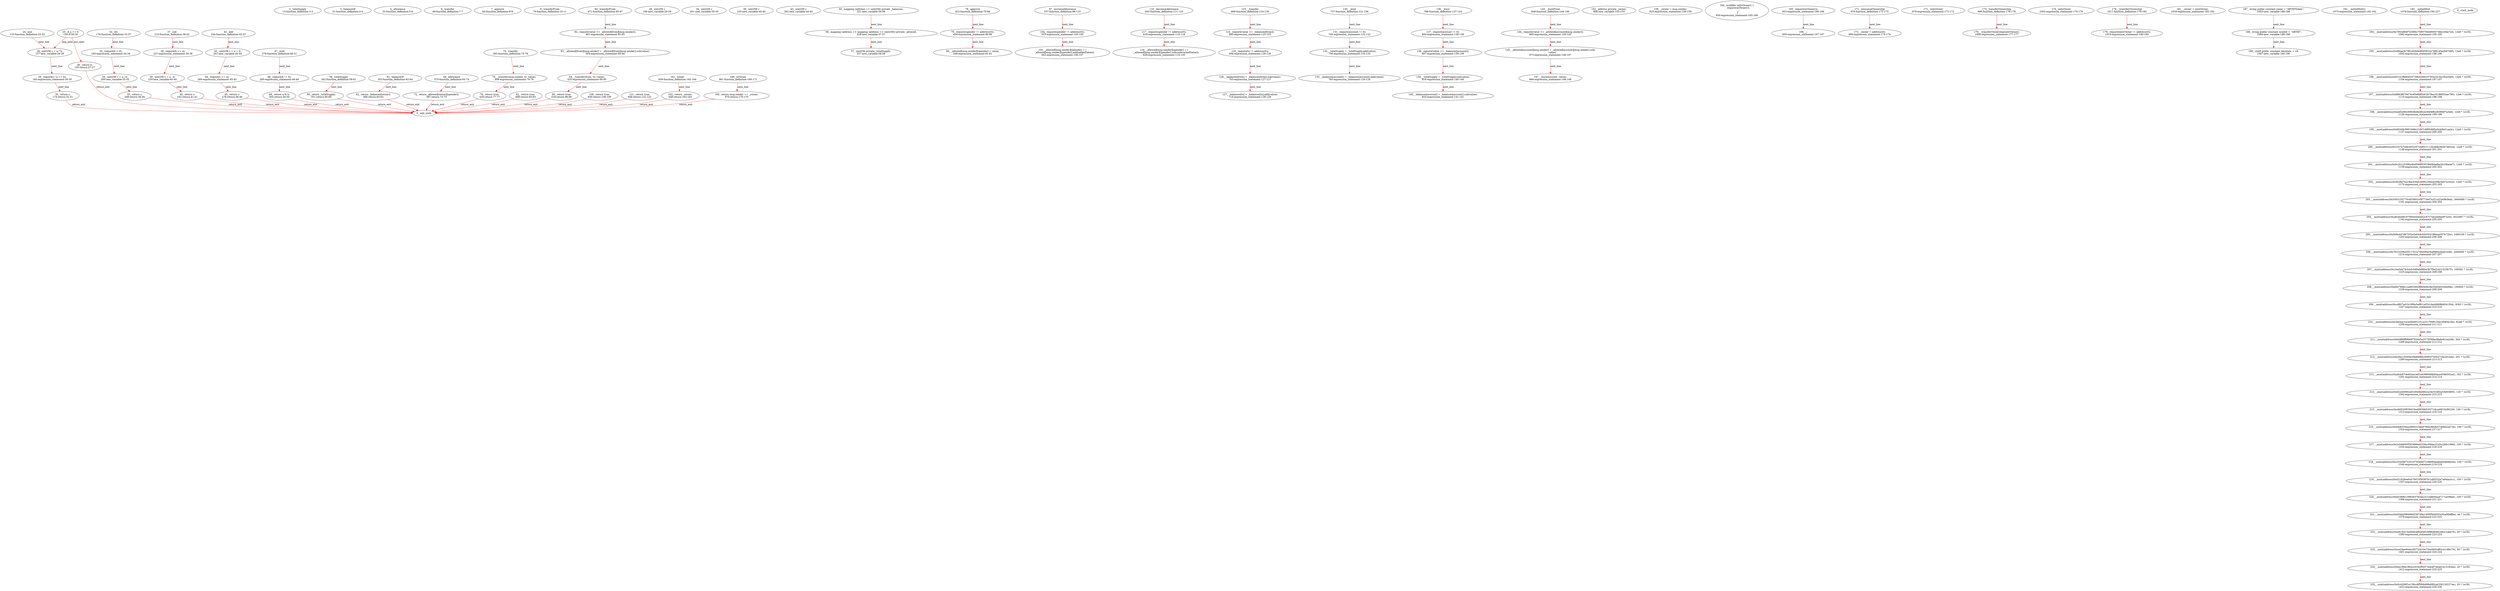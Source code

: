 digraph  {
13 [label="2_ totalSupply\n13-function_definition-3-3", type_label=function_definition];
21 [label="3_ balanceOf\n21-function_definition-4-4", type_label=function_definition];
33 [label="4_ allowance\n33-function_definition-5-6", type_label=function_definition];
49 [label="6_ transfer\n49-function_definition-7-7", type_label=function_definition];
64 [label="7_ approve\n64-function_definition-8-9", type_label=function_definition];
79 [label="9_ transferFrom\n79-function_definition-10-11", type_label=function_definition];
133 [label="24_ mul\n133-function_definition-25-32", type_label=function_definition];
150 [label="25_ if_a == 0\n150-if-26-28", type_label=if];
155 [label="26_ return 0;\n155-return-27-27", type_label=return];
157 [label="28_ uint256 c = a * b;\n157-new_variable-29-29", type_label=new_variable];
158 [label="28_ uint256 c\n158-new_variable-29-29", type_label=new_variable];
165 [label="29_ require(c / a == b);\n165-expression_statement-30-30", type_label=expression_statement];
174 [label="30_ return c;\n174-return-31-31", type_label=return];
176 [label="32_ div\n176-function_definition-33-37", type_label=function_definition];
193 [label="33_ require(b > 0);\n193-expression_statement-34-34", type_label=expression_statement];
200 [label="34_ uint256 c = a / b;\n200-new_variable-35-35", type_label=new_variable];
201 [label="34_ uint256 c\n201-new_variable-35-35", type_label=new_variable];
208 [label="35_ return c;\n208-return-36-36", type_label=return];
210 [label="37_ sub\n210-function_definition-38-42", type_label=function_definition];
227 [label="38_ require(b <= a);\n227-expression_statement-39-39", type_label=expression_statement];
234 [label="39_ uint256 c = a - b;\n234-new_variable-40-40", type_label=new_variable];
235 [label="39_ uint256 c\n235-new_variable-40-40", type_label=new_variable];
242 [label="40_ return c;\n242-return-41-41", type_label=return];
244 [label="42_ add\n244-function_definition-43-47", type_label=function_definition];
261 [label="43_ uint256 c = a + b;\n261-new_variable-44-44", type_label=new_variable];
262 [label="43_ uint256 c\n262-new_variable-44-44", type_label=new_variable];
269 [label="44_ require(c >= a);\n269-expression_statement-45-45", type_label=expression_statement];
276 [label="45_ return c;\n276-return-46-46", type_label=return];
278 [label="47_ mod\n278-function_definition-48-51", type_label=function_definition];
295 [label="48_ require(b != 0);\n295-expression_statement-49-49", type_label=expression_statement];
302 [label="49_ return a % b;\n302-return-50-50", type_label=return];
321 [label="55_ mapping (address => uint256) private _balances;\n321-new_variable-56-56", type_label=new_variable];
328 [label="56_ mapping (address => mapping (address => uint256)) private _allowed;\n328-new_variable-57-57", type_label=new_variable];
337 [label="57_ uint256 private _totalSupply;\n337-new_variable-58-58", type_label=new_variable];
342 [label="58_ totalSupply\n342-function_definition-59-61", type_label=function_definition];
351 [label="59_ return _totalSupply;\n351-return-60-60", type_label=return];
353 [label="61_ balanceOf\n353-function_definition-62-64", type_label=function_definition];
366 [label="62_ return _balances[owner];\n366-return-63-63", type_label=return];
370 [label="64_ allowance\n370-function_definition-65-74", type_label=function_definition];
387 [label="72_ return _allowed[owner][spender];\n387-return-73-73", type_label=return];
393 [label="74_ transfer\n393-function_definition-75-78", type_label=function_definition];
409 [label="75_ _transfer(msg.sender, to, value);\n409-expression_statement-76-76", type_label=expression_statement];
420 [label="76_ return true;\n420-return-77-77", type_label=return];
423 [label="78_ approve\n423-function_definition-79-84", type_label=function_definition];
439 [label="79_ require(spender != address(0));\n439-expression_statement-80-80", type_label=expression_statement];
448 [label="80_ _allowed[msg.sender][spender] = value;\n448-expression_statement-81-81", type_label=expression_statement];
468 [label="82_ return true;\n468-return-83-83", type_label=return];
471 [label="84_ transferFrom\n471-function_definition-85-97", type_label=function_definition];
491 [label="92_ require(value <= _allowed[from][msg.sender]);\n491-expression_statement-93-93", type_label=expression_statement];
504 [label="93_ _allowed[from][msg.sender] = _allowed[from][msg.sender].sub(value);\n504-expression_statement-94-94", type_label=expression_statement];
525 [label="94_ _transfer(from, to, value);\n525-expression_statement-95-95", type_label=expression_statement];
534 [label="95_ return true;\n534-return-96-96", type_label=return];
537 [label="97_ increaseAllowance\n537-function_definition-98-110", type_label=function_definition];
553 [label="104_ require(spender != address(0));\n553-expression_statement-105-105", type_label=expression_statement];
562 [label="105_ _allowed[msg.sender][spender] = (\n      _allowed[msg.sender][spender].add(addedValue));\n562-expression_statement-106-107", type_label=expression_statement];
600 [label="108_ return true;\n600-return-109-109", type_label=return];
603 [label="110_ decreaseAllowance\n603-function_definition-111-123", type_label=function_definition];
619 [label="117_ require(spender != address(0));\n619-expression_statement-118-118", type_label=expression_statement];
628 [label="118_ _allowed[msg.sender][spender] = (\n      _allowed[msg.sender][spender].sub(subtractedValue));\n628-expression_statement-119-120", type_label=expression_statement];
666 [label="121_ return true;\n666-return-122-122", type_label=return];
669 [label="123_ _transfer\n669-function_definition-124-130", type_label=function_definition];
685 [label="124_ require(value <= _balances[from]);\n685-expression_statement-125-125", type_label=expression_statement];
694 [label="125_ require(to != address(0));\n694-expression_statement-126-126", type_label=expression_statement];
703 [label="126_ _balances[from] = _balances[from].sub(value);\n703-expression_statement-127-127", type_label=expression_statement];
716 [label="127_ _balances[to] = _balances[to].add(value);\n716-expression_statement-128-128", type_label=expression_statement];
737 [label="130_ _mint\n737-function_definition-131-136", type_label=function_definition];
749 [label="131_ require(account != 0);\n749-expression_statement-132-132", type_label=expression_statement];
756 [label="132_ _totalSupply = _totalSupply.add(value);\n756-expression_statement-133-133", type_label=expression_statement];
765 [label="133_ _balances[account] = _balances[account].add(value);\n765-expression_statement-134-134", type_label=expression_statement];
788 [label="136_ _burn\n788-function_definition-137-143", type_label=function_definition];
800 [label="137_ require(account != 0);\n800-expression_statement-138-138", type_label=expression_statement];
807 [label="138_ require(value <= _balances[account]);\n807-expression_statement-139-139", type_label=expression_statement];
816 [label="139_ _totalSupply = _totalSupply.sub(value);\n816-expression_statement-140-140", type_label=expression_statement];
825 [label="140_ _balances[account] = _balances[account].sub(value);\n825-expression_statement-141-141", type_label=expression_statement];
848 [label="143_ _burnFrom\n848-function_definition-144-149", type_label=function_definition];
860 [label="144_ require(value <= _allowed[account][msg.sender]);\n860-expression_statement-145-145", type_label=expression_statement];
873 [label="145_ _allowed[account][msg.sender] = _allowed[account][msg.sender].sub(\n      value);\n873-expression_statement-146-147", type_label=expression_statement];
894 [label="147_ _burn(account, value);\n894-expression_statement-148-148", type_label=expression_statement];
908 [label="152_ address private _owner;\n908-new_variable-153-153", type_label=new_variable];
925 [label="158_ _owner = msg.sender;\n925-expression_statement-159-159", type_label=expression_statement];
939 [label="161_ owner\n939-function_definition-162-164", type_label=function_definition];
948 [label="162_ return _owner;\n948-return-163-163", type_label=return];
950 [label="164_ modifier onlyOwner() {\n    require(isOwner());\n    _;\n  }\n950-expression_statement-165-168", type_label=expression_statement];
953 [label="165_ require(isOwner());\n953-expression_statement-166-166", type_label=expression_statement];
959 [label="166_ _;\n959-expression_statement-167-167", type_label=expression_statement];
961 [label="168_ isOwner\n961-function_definition-169-171", type_label=function_definition];
970 [label="169_ return msg.sender == _owner;\n970-return-170-170", type_label=return];
976 [label="171_ renounceOwnership\n976-function_definition-172-175", type_label=function_definition];
979 [label="171_ onlyOwner\n979-expression_statement-172-172", type_label=expression_statement];
990 [label="173_ _owner = address(0);\n990-expression_statement-174-174", type_label=expression_statement];
996 [label="175_ transferOwnership\n996-function_definition-176-178", type_label=function_definition];
1003 [label="175_ onlyOwner\n1003-expression_statement-176-176", type_label=expression_statement];
1006 [label="176_ _transferOwnership(newOwner);\n1006-expression_statement-177-177", type_label=expression_statement];
1011 [label="178_ _transferOwnership\n1011-function_definition-179-183", type_label=function_definition];
1019 [label="179_ require(newOwner != address(0));\n1019-expression_statement-180-180", type_label=expression_statement];
1034 [label="181_ _owner = newOwner;\n1034-expression_statement-182-182", type_label=expression_statement];
1053 [label="187_ string public constant name = \"ARTIDToken\";\n1053-new_variable-188-188", type_label=new_variable];
1060 [label="188_ string public constant symbol = \"ARTID\";\n1060-new_variable-189-189", type_label=new_variable];
1067 [label="189_ uint8 public constant decimals = 18;\n1067-new_variable-190-190", type_label=new_variable];
1075 [label="191_ _initialMint();\n1075-expression_statement-192-192", type_label=expression_statement];
1078 [label="193_ _initialMint\n1078-function_definition-194-227", type_label=function_definition];
1082 [label="194_ _mint(address(0x7003d8df7b38f4c758975fd4800574fecc0da7cd), 12e6 * 1e18);\n1082-expression_statement-195-195", type_label=expression_statement];
1093 [label="195_ _mint(address(0xdfdaa3b74fcc65b9e90d5922a74f8140a2b67d0f), 12e6 * 1e18);\n1093-expression_statement-196-196", type_label=expression_statement];
1104 [label="196_ _mint(address(0x0141f8d84f25739e426fd19783a1ec3a1f5a35e0), 12e6 * 1e18);\n1104-expression_statement-197-197", type_label=expression_statement];
1115 [label="197_ _mint(address(0x8863f676474c65e9b85dc2b7fee16188503ae790), 12e6 * 1e18);\n1115-expression_statement-198-198", type_label=expression_statement];
1126 [label="198_ _mint(address(0xabf2e86c69648e9ed6cd284f4f82df3f9df7a3dd), 12e6 * 1e18);\n1126-expression_statement-199-199", type_label=expression_statement];
1137 [label="199_ _mint(address(0x66348c99019d6c21fe7c4f954fd5a5cb0b41aa2c), 12e6 * 1e18);\n1137-expression_statement-200-200", type_label=expression_statement];
1148 [label="200_ _mint(address(0x3257b7ebb5e52c67cdd0c1112b28db362b7463cd), 12e6 * 1e18);\n1148-expression_statement-201-201", type_label=expression_statement];
1159 [label="201_ _mint(address(0x0c26122396a4bd59d855f19b69dadba3b19ba4d7), 12e6 * 1e18);\n1159-expression_statement-202-202", type_label=expression_statement];
1170 [label="202_ _mint(address(0x5b38e7b2c9ac03fa53e96220dcd299e3b47e1624), 12e6 * 1e18);\n1170-expression_statement-203-203", type_label=expression_statement];
1181 [label="203_ _mint(address(0x5593105770cd53802c067734d7e321e22e08c9a4), 3949480 * 1e18);\n1181-expression_statement-204-204", type_label=expression_statement];
1192 [label="204_ _mint(address(0xa8cdeef81970f44444eeb2c87c7eb2eb9a097a34), 3022807 * 1e18);\n1192-expression_statement-205-205", type_label=expression_statement];
1203 [label="205_ _mint(address(0x0b9e4d7d67552a3a044cbdc024188eaa057b72bc), 2400100 * 1e18);\n1203-expression_statement-206-206", type_label=expression_statement];
1214 [label="206_ _mint(address(0x7631029bd3f117b1a746506a04af966a5ede1b46), 2400000 * 1e18);\n1214-expression_statement-207-207", type_label=expression_statement];
1225 [label="207_ _mint(address(0x1ba5d47dcb2dc5d0afa86be3b7f5e2c421525b75), 109391 * 1e18);\n1225-expression_statement-208-208", type_label=expression_statement];
1236 [label="208_ _mint(address(0xb847988c1ea802842ff89466c8a35d5d052840bb), 100000 * 1e18);\n1236-expression_statement-209-209", type_label=expression_statement];
1247 [label="209_ _mint(address(0xcd807ad1b19f9a5a9fc1af1b1da448696d041504), 8363 * 1e18);\n1247-expression_statement-210-210", type_label=expression_statement];
1258 [label="210_ _mint(address(0x3ed4ac1eced4bd01c51a2317609120a16b85e19e), 8248 * 1e18);\n1258-expression_statement-211-211", type_label=expression_statement];
1269 [label="211_ _mint(address(0xfc886ff0fb687826e5a2572f366e38a6e81ea249), 364 * 1e18);\n1269-expression_statement-212-212", type_label=expression_statement];
1280 [label="212_ _mint(address(0xc6a1c5c60ecf4d6bf8b340f207505272fa281ede), 201 * 1e18);\n1280-expression_statement-213-213", type_label=expression_statement];
1291 [label="213_ _mint(address(0xa8cb97cbd42acca81eb3680d9b94ace459b502a2), 182 * 1e18);\n1291-expression_statement-214-214", type_label=expression_statement];
1302 [label="214_ _mint(address(0xf22e45982ed32849ee8fe2a342534f2a53b93695), 120 * 1e18);\n1302-expression_statement-215-215", type_label=expression_statement];
1313 [label="215_ _mint(address(0xe9d520f036d16a48636bf16371dcce0819cf6229), 100 * 1e18);\n1313-expression_statement-216-216", type_label=expression_statement];
1324 [label="216_ _mint(address(0x84d6339aa4900310aa9780ec66db57c88d2cd734), 100 * 1e18);\n1324-expression_statement-217-217", type_label=expression_statement];
1335 [label="217_ _mint(address(0x2c049093f263669a432dac59dac31d3c2b9c1996), 100 * 1e18);\n1335-expression_statement-218-218", type_label=expression_statement];
1346 [label="218_ _mint(address(0x23345fd753519795b9d7238690ababbb0469eb3e), 100 * 1e18);\n1346-expression_statement-219-219", type_label=expression_statement];
1357 [label="219_ _mint(address(0x421926ee0cb7941058387fc1a85532e7a94aa3c1), 100 * 1e18);\n1357-expression_statement-220-220", type_label=expression_statement];
1368 [label="220_ _mint(address(0x82389b139658378cdec2c1ed600aa4717ca59fad), 100 * 1e18);\n1368-expression_statement-221-221", type_label=expression_statement];
1379 [label="221_ _mint(address(0x93bb098498d538749a1d00f564555430a06bffbe), 44 * 1e18);\n1379-expression_statement-222-222", type_label=expression_statement];
1390 [label="222_ _mint(address(0xe619413a56bfcafbb84916f86d646248cc1abe76), 30 * 1e18);\n1390-expression_statement-223-223", type_label=expression_statement];
1401 [label="223_ _mint(address(0xce2dae844a2f473cb10e72ea5b5cd82ce1c86c76), 30 * 1e18);\n1401-expression_statement-224-224", type_label=expression_statement];
1412 [label="224_ _mint(address(0xbd189a18b2cc01bcf00574ee4f7ddad1e15183ee), 20 * 1e18);\n1412-expression_statement-225-225", type_label=expression_statement];
1423 [label="225_ _mint(address(0x0c4206f1e138cc8f584b89b6f62a4330120237ee), 20 * 1e18);\n1423-expression_statement-226-226", type_label=expression_statement];
1 [label="0_ start_node", type_label=start];
2 [label="0_ exit_node", type_label=exit];
133 -> 157  [color=red, controlflow_type=next_line, edge_type=CFG_edge, key=0, label=next_line];
150 -> 155  [color=red, controlflow_type=pos_next, edge_type=CFG_edge, key=0, label=pos_next];
150 -> 157  [color=red, controlflow_type=neg_next, edge_type=CFG_edge, key=0, label=neg_next];
155 -> 2  [color=red, controlflow_type=return_exit, edge_type=CFG_edge, key=0, label=return_exit];
157 -> 165  [color=red, controlflow_type=next_line, edge_type=CFG_edge, key=0, label=next_line];
165 -> 174  [color=red, controlflow_type=next_line, edge_type=CFG_edge, key=0, label=next_line];
174 -> 2  [color=red, controlflow_type=return_exit, edge_type=CFG_edge, key=0, label=return_exit];
176 -> 193  [color=red, controlflow_type=next_line, edge_type=CFG_edge, key=0, label=next_line];
193 -> 200  [color=red, controlflow_type=next_line, edge_type=CFG_edge, key=0, label=next_line];
200 -> 208  [color=red, controlflow_type=next_line, edge_type=CFG_edge, key=0, label=next_line];
208 -> 2  [color=red, controlflow_type=return_exit, edge_type=CFG_edge, key=0, label=return_exit];
210 -> 227  [color=red, controlflow_type=next_line, edge_type=CFG_edge, key=0, label=next_line];
227 -> 234  [color=red, controlflow_type=next_line, edge_type=CFG_edge, key=0, label=next_line];
234 -> 242  [color=red, controlflow_type=next_line, edge_type=CFG_edge, key=0, label=next_line];
242 -> 2  [color=red, controlflow_type=return_exit, edge_type=CFG_edge, key=0, label=return_exit];
244 -> 261  [color=red, controlflow_type=next_line, edge_type=CFG_edge, key=0, label=next_line];
261 -> 269  [color=red, controlflow_type=next_line, edge_type=CFG_edge, key=0, label=next_line];
269 -> 276  [color=red, controlflow_type=next_line, edge_type=CFG_edge, key=0, label=next_line];
276 -> 2  [color=red, controlflow_type=return_exit, edge_type=CFG_edge, key=0, label=return_exit];
278 -> 295  [color=red, controlflow_type=next_line, edge_type=CFG_edge, key=0, label=next_line];
295 -> 302  [color=red, controlflow_type=next_line, edge_type=CFG_edge, key=0, label=next_line];
302 -> 2  [color=red, controlflow_type=return_exit, edge_type=CFG_edge, key=0, label=return_exit];
321 -> 328  [color=red, controlflow_type=next_line, edge_type=CFG_edge, key=0, label=next_line];
328 -> 337  [color=red, controlflow_type=next_line, edge_type=CFG_edge, key=0, label=next_line];
342 -> 351  [color=red, controlflow_type=next_line, edge_type=CFG_edge, key=0, label=next_line];
351 -> 2  [color=red, controlflow_type=return_exit, edge_type=CFG_edge, key=0, label=return_exit];
353 -> 366  [color=red, controlflow_type=next_line, edge_type=CFG_edge, key=0, label=next_line];
366 -> 2  [color=red, controlflow_type=return_exit, edge_type=CFG_edge, key=0, label=return_exit];
370 -> 387  [color=red, controlflow_type=next_line, edge_type=CFG_edge, key=0, label=next_line];
387 -> 2  [color=red, controlflow_type=return_exit, edge_type=CFG_edge, key=0, label=return_exit];
393 -> 409  [color=red, controlflow_type=next_line, edge_type=CFG_edge, key=0, label=next_line];
409 -> 420  [color=red, controlflow_type=next_line, edge_type=CFG_edge, key=0, label=next_line];
420 -> 2  [color=red, controlflow_type=return_exit, edge_type=CFG_edge, key=0, label=return_exit];
423 -> 439  [color=red, controlflow_type=next_line, edge_type=CFG_edge, key=0, label=next_line];
439 -> 448  [color=red, controlflow_type=next_line, edge_type=CFG_edge, key=0, label=next_line];
468 -> 2  [color=red, controlflow_type=return_exit, edge_type=CFG_edge, key=0, label=return_exit];
471 -> 491  [color=red, controlflow_type=next_line, edge_type=CFG_edge, key=0, label=next_line];
491 -> 504  [color=red, controlflow_type=next_line, edge_type=CFG_edge, key=0, label=next_line];
504 -> 525  [color=red, controlflow_type=next_line, edge_type=CFG_edge, key=0, label=next_line];
525 -> 534  [color=red, controlflow_type=next_line, edge_type=CFG_edge, key=0, label=next_line];
534 -> 2  [color=red, controlflow_type=return_exit, edge_type=CFG_edge, key=0, label=return_exit];
537 -> 553  [color=red, controlflow_type=next_line, edge_type=CFG_edge, key=0, label=next_line];
553 -> 562  [color=red, controlflow_type=next_line, edge_type=CFG_edge, key=0, label=next_line];
600 -> 2  [color=red, controlflow_type=return_exit, edge_type=CFG_edge, key=0, label=return_exit];
603 -> 619  [color=red, controlflow_type=next_line, edge_type=CFG_edge, key=0, label=next_line];
619 -> 628  [color=red, controlflow_type=next_line, edge_type=CFG_edge, key=0, label=next_line];
666 -> 2  [color=red, controlflow_type=return_exit, edge_type=CFG_edge, key=0, label=return_exit];
669 -> 685  [color=red, controlflow_type=next_line, edge_type=CFG_edge, key=0, label=next_line];
685 -> 694  [color=red, controlflow_type=next_line, edge_type=CFG_edge, key=0, label=next_line];
694 -> 703  [color=red, controlflow_type=next_line, edge_type=CFG_edge, key=0, label=next_line];
703 -> 716  [color=red, controlflow_type=next_line, edge_type=CFG_edge, key=0, label=next_line];
737 -> 749  [color=red, controlflow_type=next_line, edge_type=CFG_edge, key=0, label=next_line];
749 -> 756  [color=red, controlflow_type=next_line, edge_type=CFG_edge, key=0, label=next_line];
756 -> 765  [color=red, controlflow_type=next_line, edge_type=CFG_edge, key=0, label=next_line];
788 -> 800  [color=red, controlflow_type=next_line, edge_type=CFG_edge, key=0, label=next_line];
800 -> 807  [color=red, controlflow_type=next_line, edge_type=CFG_edge, key=0, label=next_line];
807 -> 816  [color=red, controlflow_type=next_line, edge_type=CFG_edge, key=0, label=next_line];
816 -> 825  [color=red, controlflow_type=next_line, edge_type=CFG_edge, key=0, label=next_line];
848 -> 860  [color=red, controlflow_type=next_line, edge_type=CFG_edge, key=0, label=next_line];
860 -> 873  [color=red, controlflow_type=next_line, edge_type=CFG_edge, key=0, label=next_line];
873 -> 894  [color=red, controlflow_type=next_line, edge_type=CFG_edge, key=0, label=next_line];
939 -> 948  [color=red, controlflow_type=next_line, edge_type=CFG_edge, key=0, label=next_line];
948 -> 2  [color=red, controlflow_type=return_exit, edge_type=CFG_edge, key=0, label=return_exit];
953 -> 959  [color=red, controlflow_type=next_line, edge_type=CFG_edge, key=0, label=next_line];
961 -> 970  [color=red, controlflow_type=next_line, edge_type=CFG_edge, key=0, label=next_line];
970 -> 2  [color=red, controlflow_type=return_exit, edge_type=CFG_edge, key=0, label=return_exit];
976 -> 990  [color=red, controlflow_type=next_line, edge_type=CFG_edge, key=0, label=next_line];
996 -> 1006  [color=red, controlflow_type=next_line, edge_type=CFG_edge, key=0, label=next_line];
1011 -> 1019  [color=red, controlflow_type=next_line, edge_type=CFG_edge, key=0, label=next_line];
1053 -> 1060  [color=red, controlflow_type=next_line, edge_type=CFG_edge, key=0, label=next_line];
1060 -> 1067  [color=red, controlflow_type=next_line, edge_type=CFG_edge, key=0, label=next_line];
1078 -> 1082  [color=red, controlflow_type=next_line, edge_type=CFG_edge, key=0, label=next_line];
1082 -> 1093  [color=red, controlflow_type=next_line, edge_type=CFG_edge, key=0, label=next_line];
1093 -> 1104  [color=red, controlflow_type=next_line, edge_type=CFG_edge, key=0, label=next_line];
1104 -> 1115  [color=red, controlflow_type=next_line, edge_type=CFG_edge, key=0, label=next_line];
1115 -> 1126  [color=red, controlflow_type=next_line, edge_type=CFG_edge, key=0, label=next_line];
1126 -> 1137  [color=red, controlflow_type=next_line, edge_type=CFG_edge, key=0, label=next_line];
1137 -> 1148  [color=red, controlflow_type=next_line, edge_type=CFG_edge, key=0, label=next_line];
1148 -> 1159  [color=red, controlflow_type=next_line, edge_type=CFG_edge, key=0, label=next_line];
1159 -> 1170  [color=red, controlflow_type=next_line, edge_type=CFG_edge, key=0, label=next_line];
1170 -> 1181  [color=red, controlflow_type=next_line, edge_type=CFG_edge, key=0, label=next_line];
1181 -> 1192  [color=red, controlflow_type=next_line, edge_type=CFG_edge, key=0, label=next_line];
1192 -> 1203  [color=red, controlflow_type=next_line, edge_type=CFG_edge, key=0, label=next_line];
1203 -> 1214  [color=red, controlflow_type=next_line, edge_type=CFG_edge, key=0, label=next_line];
1214 -> 1225  [color=red, controlflow_type=next_line, edge_type=CFG_edge, key=0, label=next_line];
1225 -> 1236  [color=red, controlflow_type=next_line, edge_type=CFG_edge, key=0, label=next_line];
1236 -> 1247  [color=red, controlflow_type=next_line, edge_type=CFG_edge, key=0, label=next_line];
1247 -> 1258  [color=red, controlflow_type=next_line, edge_type=CFG_edge, key=0, label=next_line];
1258 -> 1269  [color=red, controlflow_type=next_line, edge_type=CFG_edge, key=0, label=next_line];
1269 -> 1280  [color=red, controlflow_type=next_line, edge_type=CFG_edge, key=0, label=next_line];
1280 -> 1291  [color=red, controlflow_type=next_line, edge_type=CFG_edge, key=0, label=next_line];
1291 -> 1302  [color=red, controlflow_type=next_line, edge_type=CFG_edge, key=0, label=next_line];
1302 -> 1313  [color=red, controlflow_type=next_line, edge_type=CFG_edge, key=0, label=next_line];
1313 -> 1324  [color=red, controlflow_type=next_line, edge_type=CFG_edge, key=0, label=next_line];
1324 -> 1335  [color=red, controlflow_type=next_line, edge_type=CFG_edge, key=0, label=next_line];
1335 -> 1346  [color=red, controlflow_type=next_line, edge_type=CFG_edge, key=0, label=next_line];
1346 -> 1357  [color=red, controlflow_type=next_line, edge_type=CFG_edge, key=0, label=next_line];
1357 -> 1368  [color=red, controlflow_type=next_line, edge_type=CFG_edge, key=0, label=next_line];
1368 -> 1379  [color=red, controlflow_type=next_line, edge_type=CFG_edge, key=0, label=next_line];
1379 -> 1390  [color=red, controlflow_type=next_line, edge_type=CFG_edge, key=0, label=next_line];
1390 -> 1401  [color=red, controlflow_type=next_line, edge_type=CFG_edge, key=0, label=next_line];
1401 -> 1412  [color=red, controlflow_type=next_line, edge_type=CFG_edge, key=0, label=next_line];
1412 -> 1423  [color=red, controlflow_type=next_line, edge_type=CFG_edge, key=0, label=next_line];
}
